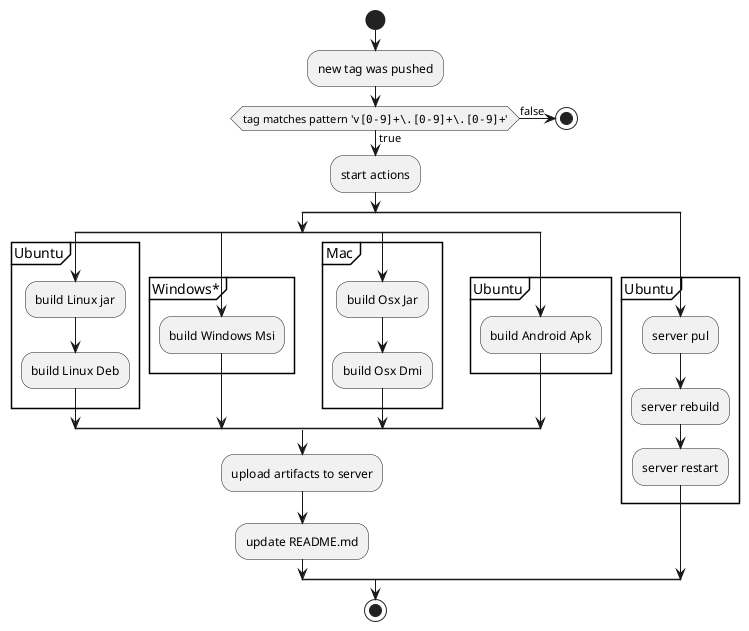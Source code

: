 @startuml
'https://plantuml.com/activity-diagram-beta

start
:new tag was pushed;
if (tag matches pattern '""v[0-9]+\.[0-9]+\.[0-9]+""') then (true)
    :start actions;
        split
            split
                partition Ubuntu {
                    :build Linux jar;
                    :build Linux Deb;
                }
            split again
                partition Windows* {
                    :build Windows Msi;
                }
            split again
                partition Mac {
                    :build Osx Jar;
                    :build Osx Dmi;
                }
            split again
                partition Ubuntu {
                    :build Android Apk;
                }
        end split
        :upload artifacts to server;
        :update README.md;
        split again
            partition Ubuntu {
                :server pul;
                :server rebuild;
                :server restart;
            }
    end split
else (false)
    stop
endif


stop

@enduml
